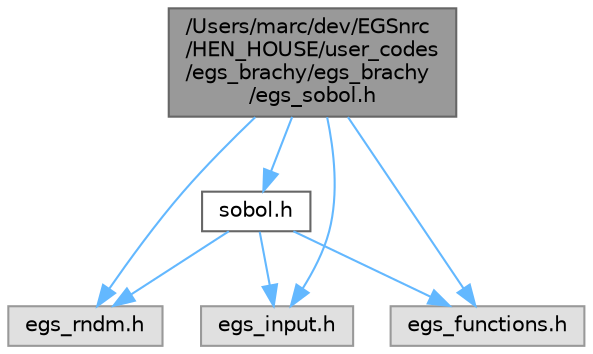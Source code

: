 digraph "/Users/marc/dev/EGSnrc/HEN_HOUSE/user_codes/egs_brachy/egs_brachy/egs_sobol.h"
{
 // LATEX_PDF_SIZE
  bgcolor="transparent";
  edge [fontname=Helvetica,fontsize=10,labelfontname=Helvetica,labelfontsize=10];
  node [fontname=Helvetica,fontsize=10,shape=box,height=0.2,width=0.4];
  Node1 [label="/Users/marc/dev/EGSnrc\l/HEN_HOUSE/user_codes\l/egs_brachy/egs_brachy\l/egs_sobol.h",height=0.2,width=0.4,color="gray40", fillcolor="grey60", style="filled", fontcolor="black",tooltip="Header file for EGS_Sobol (EGS_RandomGenerator wrapper for Sobol QRNG)"];
  Node1 -> Node2 [color="steelblue1",style="solid"];
  Node2 [label="sobol.h",height=0.2,width=0.4,color="grey40", fillcolor="white", style="filled",URL="$sobol_8h.html",tooltip="Sobol library functions from http://people.sc.fsu.edu/~jburkardt/cpp_src/sobol/sobol...."];
  Node2 -> Node3 [color="steelblue1",style="solid"];
  Node3 [label="egs_rndm.h",height=0.2,width=0.4,color="grey60", fillcolor="#E0E0E0", style="filled",tooltip=" "];
  Node2 -> Node4 [color="steelblue1",style="solid"];
  Node4 [label="egs_input.h",height=0.2,width=0.4,color="grey60", fillcolor="#E0E0E0", style="filled",tooltip=" "];
  Node2 -> Node5 [color="steelblue1",style="solid"];
  Node5 [label="egs_functions.h",height=0.2,width=0.4,color="grey60", fillcolor="#E0E0E0", style="filled",tooltip=" "];
  Node1 -> Node3 [color="steelblue1",style="solid"];
  Node1 -> Node4 [color="steelblue1",style="solid"];
  Node1 -> Node5 [color="steelblue1",style="solid"];
}
